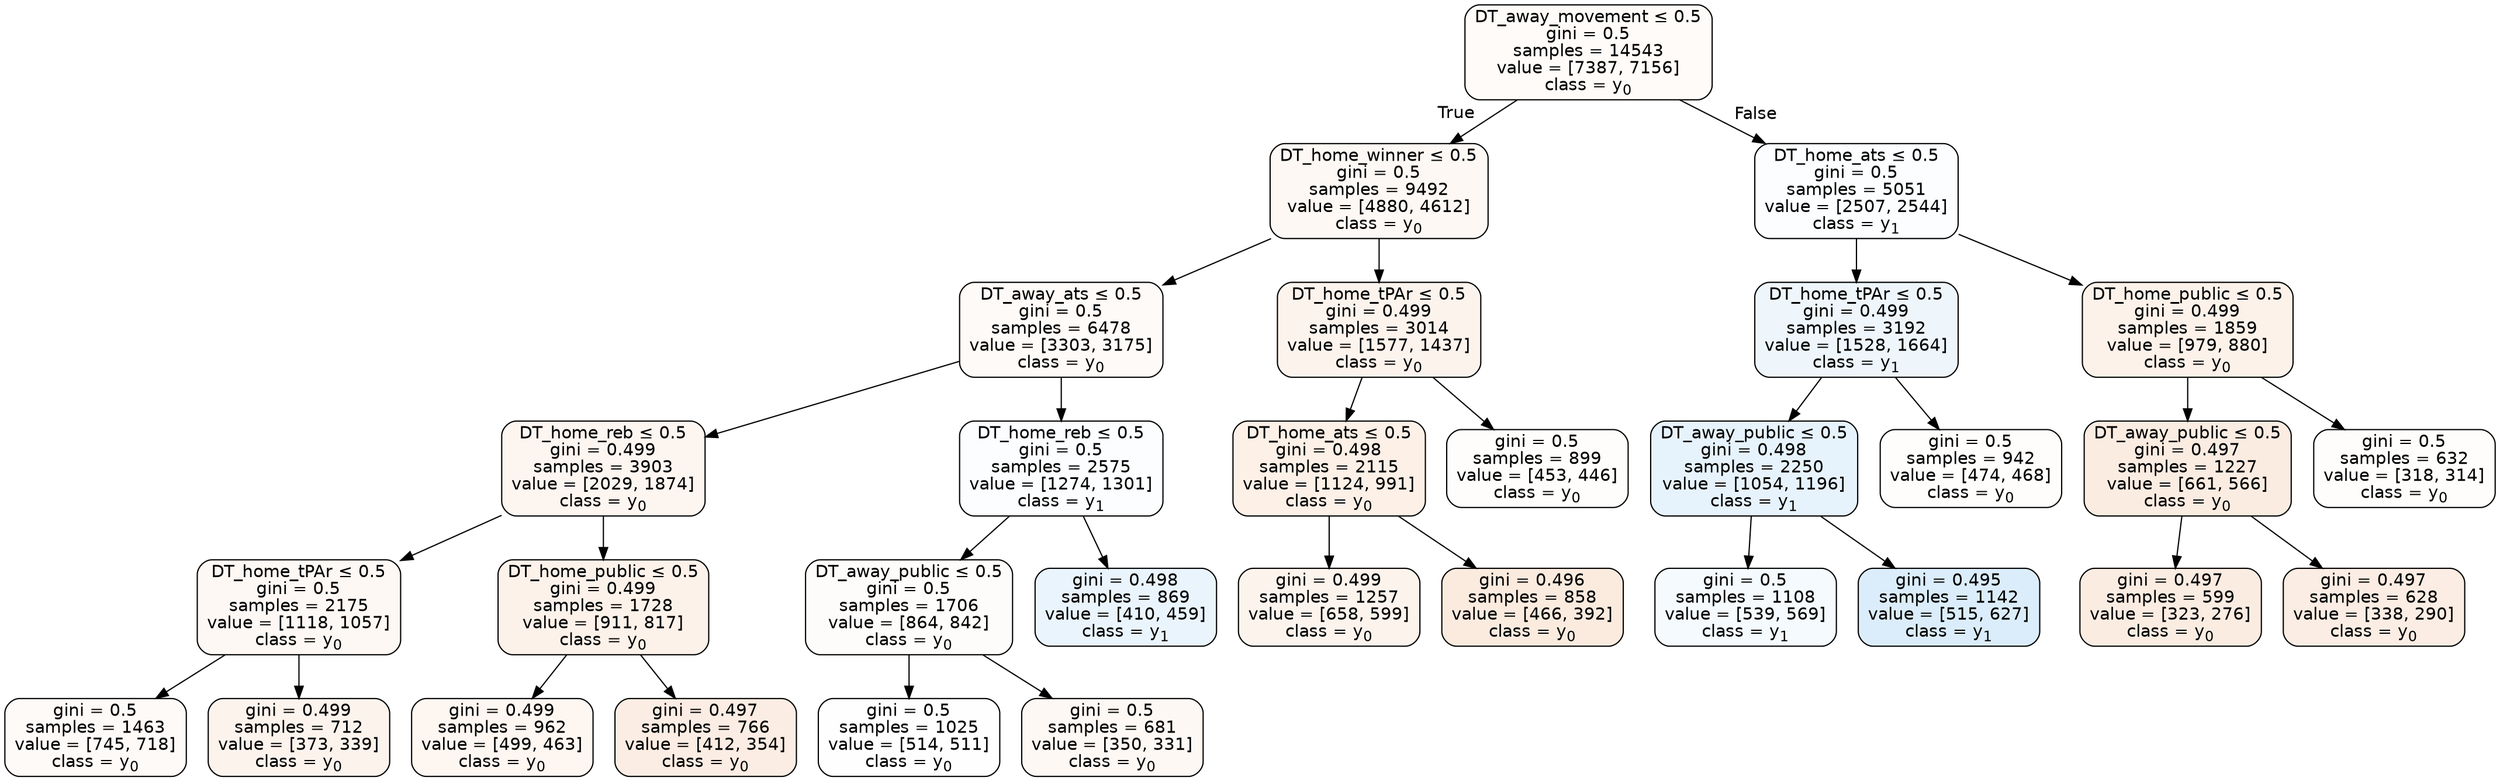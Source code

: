 digraph Tree {
node [shape=box, style="filled, rounded", color="black", fontname=helvetica] ;
edge [fontname=helvetica] ;
0 [label=<DT_away_movement &le; 0.5<br/>gini = 0.5<br/>samples = 14543<br/>value = [7387, 7156]<br/>class = y<SUB>0</SUB>>, fillcolor="#e5813908"] ;
1 [label=<DT_home_winner &le; 0.5<br/>gini = 0.5<br/>samples = 9492<br/>value = [4880, 4612]<br/>class = y<SUB>0</SUB>>, fillcolor="#e581390e"] ;
0 -> 1 [labeldistance=2.5, labelangle=45, headlabel="True"] ;
2 [label=<DT_away_ats &le; 0.5<br/>gini = 0.5<br/>samples = 6478<br/>value = [3303, 3175]<br/>class = y<SUB>0</SUB>>, fillcolor="#e581390a"] ;
1 -> 2 ;
3 [label=<DT_home_reb &le; 0.5<br/>gini = 0.499<br/>samples = 3903<br/>value = [2029, 1874]<br/>class = y<SUB>0</SUB>>, fillcolor="#e5813913"] ;
2 -> 3 ;
4 [label=<DT_home_tPAr &le; 0.5<br/>gini = 0.5<br/>samples = 2175<br/>value = [1118, 1057]<br/>class = y<SUB>0</SUB>>, fillcolor="#e581390e"] ;
3 -> 4 ;
5 [label=<gini = 0.5<br/>samples = 1463<br/>value = [745, 718]<br/>class = y<SUB>0</SUB>>, fillcolor="#e5813909"] ;
4 -> 5 ;
6 [label=<gini = 0.499<br/>samples = 712<br/>value = [373, 339]<br/>class = y<SUB>0</SUB>>, fillcolor="#e5813917"] ;
4 -> 6 ;
7 [label=<DT_home_public &le; 0.5<br/>gini = 0.499<br/>samples = 1728<br/>value = [911, 817]<br/>class = y<SUB>0</SUB>>, fillcolor="#e581391a"] ;
3 -> 7 ;
8 [label=<gini = 0.499<br/>samples = 962<br/>value = [499, 463]<br/>class = y<SUB>0</SUB>>, fillcolor="#e5813912"] ;
7 -> 8 ;
9 [label=<gini = 0.497<br/>samples = 766<br/>value = [412, 354]<br/>class = y<SUB>0</SUB>>, fillcolor="#e5813924"] ;
7 -> 9 ;
10 [label=<DT_home_reb &le; 0.5<br/>gini = 0.5<br/>samples = 2575<br/>value = [1274, 1301]<br/>class = y<SUB>1</SUB>>, fillcolor="#399de505"] ;
2 -> 10 ;
11 [label=<DT_away_public &le; 0.5<br/>gini = 0.5<br/>samples = 1706<br/>value = [864, 842]<br/>class = y<SUB>0</SUB>>, fillcolor="#e5813906"] ;
10 -> 11 ;
12 [label=<gini = 0.5<br/>samples = 1025<br/>value = [514, 511]<br/>class = y<SUB>0</SUB>>, fillcolor="#e5813901"] ;
11 -> 12 ;
13 [label=<gini = 0.5<br/>samples = 681<br/>value = [350, 331]<br/>class = y<SUB>0</SUB>>, fillcolor="#e581390e"] ;
11 -> 13 ;
14 [label=<gini = 0.498<br/>samples = 869<br/>value = [410, 459]<br/>class = y<SUB>1</SUB>>, fillcolor="#399de51b"] ;
10 -> 14 ;
15 [label=<DT_home_tPAr &le; 0.5<br/>gini = 0.499<br/>samples = 3014<br/>value = [1577, 1437]<br/>class = y<SUB>0</SUB>>, fillcolor="#e5813917"] ;
1 -> 15 ;
16 [label=<DT_home_ats &le; 0.5<br/>gini = 0.498<br/>samples = 2115<br/>value = [1124, 991]<br/>class = y<SUB>0</SUB>>, fillcolor="#e581391e"] ;
15 -> 16 ;
17 [label=<gini = 0.499<br/>samples = 1257<br/>value = [658, 599]<br/>class = y<SUB>0</SUB>>, fillcolor="#e5813917"] ;
16 -> 17 ;
18 [label=<gini = 0.496<br/>samples = 858<br/>value = [466, 392]<br/>class = y<SUB>0</SUB>>, fillcolor="#e5813928"] ;
16 -> 18 ;
19 [label=<gini = 0.5<br/>samples = 899<br/>value = [453, 446]<br/>class = y<SUB>0</SUB>>, fillcolor="#e5813904"] ;
15 -> 19 ;
20 [label=<DT_home_ats &le; 0.5<br/>gini = 0.5<br/>samples = 5051<br/>value = [2507, 2544]<br/>class = y<SUB>1</SUB>>, fillcolor="#399de504"] ;
0 -> 20 [labeldistance=2.5, labelangle=-45, headlabel="False"] ;
21 [label=<DT_home_tPAr &le; 0.5<br/>gini = 0.499<br/>samples = 3192<br/>value = [1528, 1664]<br/>class = y<SUB>1</SUB>>, fillcolor="#399de515"] ;
20 -> 21 ;
22 [label=<DT_away_public &le; 0.5<br/>gini = 0.498<br/>samples = 2250<br/>value = [1054, 1196]<br/>class = y<SUB>1</SUB>>, fillcolor="#399de51e"] ;
21 -> 22 ;
23 [label=<gini = 0.5<br/>samples = 1108<br/>value = [539, 569]<br/>class = y<SUB>1</SUB>>, fillcolor="#399de50d"] ;
22 -> 23 ;
24 [label=<gini = 0.495<br/>samples = 1142<br/>value = [515, 627]<br/>class = y<SUB>1</SUB>>, fillcolor="#399de52e"] ;
22 -> 24 ;
25 [label=<gini = 0.5<br/>samples = 942<br/>value = [474, 468]<br/>class = y<SUB>0</SUB>>, fillcolor="#e5813903"] ;
21 -> 25 ;
26 [label=<DT_home_public &le; 0.5<br/>gini = 0.499<br/>samples = 1859<br/>value = [979, 880]<br/>class = y<SUB>0</SUB>>, fillcolor="#e581391a"] ;
20 -> 26 ;
27 [label=<DT_away_public &le; 0.5<br/>gini = 0.497<br/>samples = 1227<br/>value = [661, 566]<br/>class = y<SUB>0</SUB>>, fillcolor="#e5813925"] ;
26 -> 27 ;
28 [label=<gini = 0.497<br/>samples = 599<br/>value = [323, 276]<br/>class = y<SUB>0</SUB>>, fillcolor="#e5813925"] ;
27 -> 28 ;
29 [label=<gini = 0.497<br/>samples = 628<br/>value = [338, 290]<br/>class = y<SUB>0</SUB>>, fillcolor="#e5813924"] ;
27 -> 29 ;
30 [label=<gini = 0.5<br/>samples = 632<br/>value = [318, 314]<br/>class = y<SUB>0</SUB>>, fillcolor="#e5813903"] ;
26 -> 30 ;
}